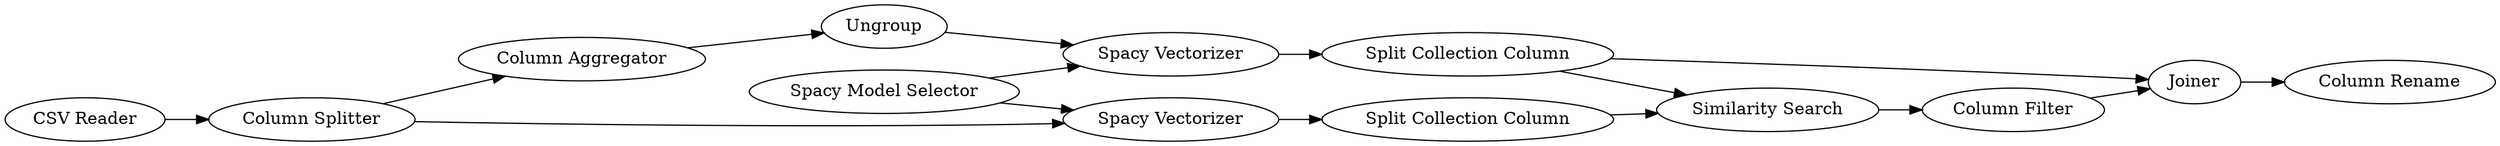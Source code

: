 digraph {
	12 -> 13
	7 -> 8
	17 -> 6
	2 -> 3
	11 -> 14
	13 -> 14
	2 -> 9
	8 -> 3
	3 -> 11
	14 -> 15
	11 -> 12
	9 -> 10
	6 -> 9
	6 -> 7
	10 -> 12
	14 [label=Joiner]
	13 [label="Column Filter"]
	7 [label="Column Aggregator"]
	9 [label="Spacy Vectorizer"]
	11 [label="Split Collection Column"]
	6 [label="Column Splitter"]
	8 [label=Ungroup]
	15 [label="Column Rename"]
	12 [label="Similarity Search"]
	17 [label="CSV Reader"]
	3 [label="Spacy Vectorizer"]
	2 [label="Spacy Model Selector"]
	10 [label="Split Collection Column"]
	rankdir=LR
}

